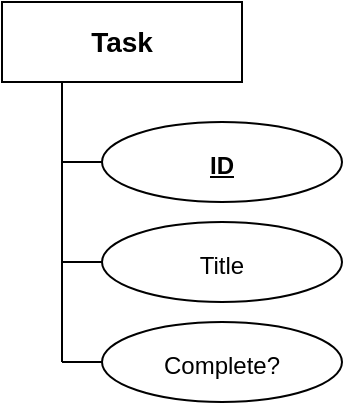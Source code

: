 <mxfile version="15.9.1" type="device" pages="4"><diagram id="x4GuqqDc7oI0LZkVYH62" name="Todo DB ER"><mxGraphModel dx="1024" dy="476" grid="1" gridSize="10" guides="1" tooltips="1" connect="1" arrows="1" fold="1" page="1" pageScale="1" pageWidth="827" pageHeight="1169" math="0" shadow="0"><root><mxCell id="pZsNYkmZ_PcbYoPSXcPi-0"/><mxCell id="pZsNYkmZ_PcbYoPSXcPi-1" parent="pZsNYkmZ_PcbYoPSXcPi-0"/><mxCell id="NsFKxDZ9CwMAU5DFiZMj-0" value="" style="group" parent="pZsNYkmZ_PcbYoPSXcPi-1" vertex="1" connectable="0"><mxGeometry x="80" y="80" width="170" height="200" as="geometry"/></mxCell><mxCell id="igLBXNnKWf52x_2J5BBK-0" value="&lt;font size=&quot;1&quot;&gt;&lt;b style=&quot;font-size: 14px&quot;&gt;Task&lt;/b&gt;&lt;/font&gt;" style="rounded=0;whiteSpace=wrap;html=1;fillColor=default;strokeColor=default;fontColor=default;container=0;" parent="NsFKxDZ9CwMAU5DFiZMj-0" vertex="1"><mxGeometry width="120" height="40" as="geometry"/></mxCell><mxCell id="YvBtIHs-Fo7TlxsMxVJi-0" value="&lt;font style=&quot;font-size: 12px&quot;&gt;&lt;u&gt;&lt;b&gt;ID&lt;/b&gt;&lt;/u&gt;&lt;/font&gt;" style="ellipse;whiteSpace=wrap;html=1;fontSize=16;fontColor=default;strokeColor=default;fillColor=default;container=0;" parent="NsFKxDZ9CwMAU5DFiZMj-0" vertex="1"><mxGeometry x="50" y="60" width="120" height="40" as="geometry"/></mxCell><mxCell id="YvBtIHs-Fo7TlxsMxVJi-1" value="&lt;font style=&quot;font-size: 12px&quot;&gt;Title&lt;/font&gt;" style="ellipse;whiteSpace=wrap;html=1;fontSize=16;fontColor=default;strokeColor=default;fillColor=default;container=0;" parent="NsFKxDZ9CwMAU5DFiZMj-0" vertex="1"><mxGeometry x="50" y="110" width="120" height="40" as="geometry"/></mxCell><mxCell id="YvBtIHs-Fo7TlxsMxVJi-2" value="&lt;font style=&quot;font-size: 12px&quot;&gt;Complete?&lt;/font&gt;" style="ellipse;whiteSpace=wrap;html=1;fontSize=16;fontColor=default;strokeColor=default;fillColor=default;container=0;" parent="NsFKxDZ9CwMAU5DFiZMj-0" vertex="1"><mxGeometry x="50" y="160" width="120" height="40" as="geometry"/></mxCell><mxCell id="We-EWGfhAt2ToEwjkolQ-0" value="" style="endArrow=none;html=1;rounded=0;fontSize=12;fontColor=default;strokeColor=default;labelBackgroundColor=default;entryX=0.25;entryY=1;entryDx=0;entryDy=0;fillColor=default;" parent="NsFKxDZ9CwMAU5DFiZMj-0" target="igLBXNnKWf52x_2J5BBK-0" edge="1"><mxGeometry width="50" height="50" relative="1" as="geometry"><mxPoint x="30" y="180" as="sourcePoint"/><mxPoint x="360" y="160" as="targetPoint"/></mxGeometry></mxCell><mxCell id="We-EWGfhAt2ToEwjkolQ-1" value="" style="endArrow=none;html=1;rounded=0;labelBackgroundColor=default;fontSize=12;fontColor=default;strokeColor=default;entryX=0;entryY=0.5;entryDx=0;entryDy=0;fillColor=default;" parent="NsFKxDZ9CwMAU5DFiZMj-0" target="YvBtIHs-Fo7TlxsMxVJi-0" edge="1"><mxGeometry width="50" height="50" relative="1" as="geometry"><mxPoint x="30" y="80" as="sourcePoint"/><mxPoint x="360" y="160" as="targetPoint"/></mxGeometry></mxCell><mxCell id="We-EWGfhAt2ToEwjkolQ-2" value="" style="endArrow=none;html=1;rounded=0;labelBackgroundColor=default;fontSize=12;fontColor=default;strokeColor=default;entryX=0;entryY=0.5;entryDx=0;entryDy=0;fillColor=default;" parent="NsFKxDZ9CwMAU5DFiZMj-0" target="YvBtIHs-Fo7TlxsMxVJi-1" edge="1"><mxGeometry width="50" height="50" relative="1" as="geometry"><mxPoint x="30" y="130" as="sourcePoint"/><mxPoint x="60" y="90" as="targetPoint"/></mxGeometry></mxCell><mxCell id="We-EWGfhAt2ToEwjkolQ-3" value="" style="endArrow=none;html=1;rounded=0;labelBackgroundColor=default;fontSize=12;fontColor=default;strokeColor=default;entryX=0;entryY=0.5;entryDx=0;entryDy=0;fillColor=default;" parent="NsFKxDZ9CwMAU5DFiZMj-0" target="YvBtIHs-Fo7TlxsMxVJi-2" edge="1"><mxGeometry width="50" height="50" relative="1" as="geometry"><mxPoint x="30" y="180" as="sourcePoint"/><mxPoint x="60" y="140" as="targetPoint"/></mxGeometry></mxCell></root></mxGraphModel></diagram><diagram id="CeWcpNKXF6h2OZ5WzniS" name="Todo DB conceptual"><mxGraphModel dx="1024" dy="476" grid="1" gridSize="10" guides="1" tooltips="1" connect="1" arrows="1" fold="1" page="1" pageScale="1" pageWidth="827" pageHeight="1169" math="0" shadow="0"><root><mxCell id="7PNIYqr2xph-YgvaoxNT-0"/><mxCell id="7PNIYqr2xph-YgvaoxNT-1" parent="7PNIYqr2xph-YgvaoxNT-0"/><mxCell id="LUZNmLZ_Q9WuXJFUGiPc-0" value="" style="group" parent="7PNIYqr2xph-YgvaoxNT-1" vertex="1" connectable="0"><mxGeometry x="80" y="80" width="180" height="120" as="geometry"/></mxCell><mxCell id="XI-5vJcGu5FFM_ohK2jL-0" value="" style="rounded=0;whiteSpace=wrap;html=1;container=0;" parent="LUZNmLZ_Q9WuXJFUGiPc-0" vertex="1"><mxGeometry width="180" height="120" as="geometry"/></mxCell><mxCell id="7PNIYqr2xph-YgvaoxNT-2" value="Task" style="shape=table;startSize=30;container=1;collapsible=1;childLayout=tableLayout;fixedRows=1;rowLines=0;fontStyle=1;align=center;resizeLast=1;fillColor=#cccccc;fontSize=14;strokeColor=#666666;fontColor=#333333;" parent="LUZNmLZ_Q9WuXJFUGiPc-0" vertex="1"><mxGeometry width="180" height="120" as="geometry"/></mxCell><mxCell id="7PNIYqr2xph-YgvaoxNT-3" value="" style="shape=partialRectangle;collapsible=0;dropTarget=0;pointerEvents=0;fillColor=none;top=0;left=0;bottom=1;right=0;points=[[0,0.5],[1,0.5]];portConstraint=eastwest;" parent="7PNIYqr2xph-YgvaoxNT-2" vertex="1"><mxGeometry y="30" width="180" height="30" as="geometry"/></mxCell><mxCell id="7PNIYqr2xph-YgvaoxNT-4" value="" style="shape=partialRectangle;connectable=0;fillColor=none;top=0;left=0;bottom=0;right=0;fontStyle=1;overflow=hidden;strokeColor=default;fontColor=default;container=0;" parent="7PNIYqr2xph-YgvaoxNT-3" vertex="1"><mxGeometry width="30" height="30" as="geometry"><mxRectangle width="30" height="30" as="alternateBounds"/></mxGeometry></mxCell><mxCell id="7PNIYqr2xph-YgvaoxNT-5" value="" style="shape=partialRectangle;connectable=0;fillColor=none;top=0;left=0;bottom=0;right=0;align=left;spacingLeft=6;fontStyle=5;overflow=hidden;fontColor=default;container=0;" parent="7PNIYqr2xph-YgvaoxNT-3" vertex="1"><mxGeometry x="30" width="150" height="30" as="geometry"><mxRectangle width="150" height="30" as="alternateBounds"/></mxGeometry></mxCell><mxCell id="7PNIYqr2xph-YgvaoxNT-6" value="" style="shape=partialRectangle;collapsible=0;dropTarget=0;pointerEvents=0;fillColor=none;top=0;left=0;bottom=0;right=0;points=[[0,0.5],[1,0.5]];portConstraint=eastwest;" parent="7PNIYqr2xph-YgvaoxNT-2" vertex="1"><mxGeometry y="60" width="180" height="30" as="geometry"/></mxCell><mxCell id="7PNIYqr2xph-YgvaoxNT-7" value="" style="shape=partialRectangle;connectable=0;fillColor=none;top=0;left=0;bottom=0;right=0;editable=1;overflow=hidden;container=0;" parent="7PNIYqr2xph-YgvaoxNT-6" vertex="1"><mxGeometry width="30" height="30" as="geometry"><mxRectangle width="30" height="30" as="alternateBounds"/></mxGeometry></mxCell><mxCell id="7PNIYqr2xph-YgvaoxNT-8" value="" style="shape=partialRectangle;connectable=0;fillColor=none;top=0;left=0;bottom=0;right=0;align=left;spacingLeft=6;overflow=hidden;strokeColor=default;fontColor=default;container=0;" parent="7PNIYqr2xph-YgvaoxNT-6" vertex="1"><mxGeometry x="30" width="150" height="30" as="geometry"><mxRectangle width="150" height="30" as="alternateBounds"/></mxGeometry></mxCell><mxCell id="7PNIYqr2xph-YgvaoxNT-12" value="" style="shape=partialRectangle;collapsible=0;dropTarget=0;pointerEvents=0;fillColor=none;top=0;left=0;bottom=0;right=0;points=[[0,0.5],[1,0.5]];portConstraint=eastwest;" parent="7PNIYqr2xph-YgvaoxNT-2" vertex="1"><mxGeometry y="90" width="180" height="30" as="geometry"/></mxCell><mxCell id="7PNIYqr2xph-YgvaoxNT-13" value="" style="shape=partialRectangle;connectable=0;fillColor=none;top=0;left=0;bottom=0;right=0;editable=1;overflow=hidden;container=0;" parent="7PNIYqr2xph-YgvaoxNT-12" vertex="1"><mxGeometry width="30" height="30" as="geometry"><mxRectangle width="30" height="30" as="alternateBounds"/></mxGeometry></mxCell><mxCell id="7PNIYqr2xph-YgvaoxNT-14" value="" style="shape=partialRectangle;connectable=0;fillColor=none;top=0;left=0;bottom=0;right=0;align=left;spacingLeft=6;overflow=hidden;strokeColor=default;fontColor=default;container=0;" parent="7PNIYqr2xph-YgvaoxNT-12" vertex="1"><mxGeometry x="30" width="150" height="30" as="geometry"><mxRectangle width="150" height="30" as="alternateBounds"/></mxGeometry></mxCell></root></mxGraphModel></diagram><diagram name="Todo DB logical" id="E_xGNSjIcSTTOVs2EJFF"><mxGraphModel dx="1024" dy="476" grid="1" gridSize="10" guides="1" tooltips="1" connect="1" arrows="1" fold="1" page="1" pageScale="1" pageWidth="827" pageHeight="1169" math="0" shadow="0"><root><mxCell id="FgqHxKIjGWH9L-FrvWGn-0"/><mxCell id="FgqHxKIjGWH9L-FrvWGn-1" parent="FgqHxKIjGWH9L-FrvWGn-0"/><mxCell id="9lrpIyQklUD7L6BccFfK-0" value="" style="group" parent="FgqHxKIjGWH9L-FrvWGn-1" vertex="1" connectable="0"><mxGeometry x="80" y="80" width="180" height="120" as="geometry"/></mxCell><mxCell id="D-dG00KMBhUG7ALI14jy-0" value="" style="rounded=0;whiteSpace=wrap;html=1;container=0;" parent="9lrpIyQklUD7L6BccFfK-0" vertex="1"><mxGeometry width="180" height="120" as="geometry"/></mxCell><mxCell id="FgqHxKIjGWH9L-FrvWGn-2" value="Task" style="shape=table;startSize=30;container=1;collapsible=1;childLayout=tableLayout;fixedRows=1;rowLines=0;fontStyle=1;align=center;resizeLast=1;fillColor=#CCCCCC;fontSize=14;fontColor=#333333;strokeColor=#666666;" parent="9lrpIyQklUD7L6BccFfK-0" vertex="1"><mxGeometry width="180" height="120" as="geometry"/></mxCell><mxCell id="FgqHxKIjGWH9L-FrvWGn-3" value="" style="shape=partialRectangle;collapsible=0;dropTarget=0;pointerEvents=0;fillColor=none;top=0;left=0;bottom=1;right=0;points=[[0,0.5],[1,0.5]];portConstraint=eastwest;" parent="FgqHxKIjGWH9L-FrvWGn-2" vertex="1"><mxGeometry y="30" width="180" height="30" as="geometry"/></mxCell><mxCell id="FgqHxKIjGWH9L-FrvWGn-4" value="PK" style="shape=partialRectangle;connectable=0;fillColor=none;top=0;left=0;bottom=0;right=0;fontStyle=1;overflow=hidden;container=0;" parent="FgqHxKIjGWH9L-FrvWGn-3" vertex="1"><mxGeometry width="30" height="30" as="geometry"><mxRectangle width="30" height="30" as="alternateBounds"/></mxGeometry></mxCell><mxCell id="FgqHxKIjGWH9L-FrvWGn-5" value="ID" style="shape=partialRectangle;connectable=0;fillColor=none;top=0;left=0;bottom=0;right=0;align=left;spacingLeft=6;fontStyle=5;overflow=hidden;fontColor=default;container=0;" parent="FgqHxKIjGWH9L-FrvWGn-3" vertex="1"><mxGeometry x="30" width="150" height="30" as="geometry"><mxRectangle width="150" height="30" as="alternateBounds"/></mxGeometry></mxCell><mxCell id="FgqHxKIjGWH9L-FrvWGn-6" value="" style="shape=partialRectangle;collapsible=0;dropTarget=0;pointerEvents=0;fillColor=none;top=0;left=0;bottom=0;right=0;points=[[0,0.5],[1,0.5]];portConstraint=eastwest;" parent="FgqHxKIjGWH9L-FrvWGn-2" vertex="1"><mxGeometry y="60" width="180" height="30" as="geometry"/></mxCell><mxCell id="FgqHxKIjGWH9L-FrvWGn-7" value="" style="shape=partialRectangle;connectable=0;fillColor=none;top=0;left=0;bottom=0;right=0;editable=1;overflow=hidden;container=0;" parent="FgqHxKIjGWH9L-FrvWGn-6" vertex="1"><mxGeometry width="30" height="30" as="geometry"><mxRectangle width="30" height="30" as="alternateBounds"/></mxGeometry></mxCell><mxCell id="FgqHxKIjGWH9L-FrvWGn-8" value="Title" style="shape=partialRectangle;connectable=0;fillColor=none;top=0;left=0;bottom=0;right=0;align=left;spacingLeft=6;overflow=hidden;fontColor=default;container=0;" parent="FgqHxKIjGWH9L-FrvWGn-6" vertex="1"><mxGeometry x="30" width="150" height="30" as="geometry"><mxRectangle width="150" height="30" as="alternateBounds"/></mxGeometry></mxCell><mxCell id="FgqHxKIjGWH9L-FrvWGn-9" value="" style="shape=partialRectangle;collapsible=0;dropTarget=0;pointerEvents=0;fillColor=none;top=0;left=0;bottom=0;right=0;points=[[0,0.5],[1,0.5]];portConstraint=eastwest;" parent="FgqHxKIjGWH9L-FrvWGn-2" vertex="1"><mxGeometry y="90" width="180" height="30" as="geometry"/></mxCell><mxCell id="FgqHxKIjGWH9L-FrvWGn-10" value="" style="shape=partialRectangle;connectable=0;fillColor=none;top=0;left=0;bottom=0;right=0;editable=1;overflow=hidden;container=0;" parent="FgqHxKIjGWH9L-FrvWGn-9" vertex="1"><mxGeometry width="30" height="30" as="geometry"><mxRectangle width="30" height="30" as="alternateBounds"/></mxGeometry></mxCell><mxCell id="FgqHxKIjGWH9L-FrvWGn-11" value="Complete?" style="shape=partialRectangle;connectable=0;fillColor=none;top=0;left=0;bottom=0;right=0;align=left;spacingLeft=6;overflow=hidden;fontColor=default;container=0;" parent="FgqHxKIjGWH9L-FrvWGn-9" vertex="1"><mxGeometry x="30" width="150" height="30" as="geometry"><mxRectangle width="150" height="30" as="alternateBounds"/></mxGeometry></mxCell></root></mxGraphModel></diagram><diagram name="Todo DB physical" id="HP8qrG-FR1WA1y0nKiu0"><mxGraphModel dx="1024" dy="476" grid="1" gridSize="10" guides="1" tooltips="1" connect="1" arrows="1" fold="1" page="1" pageScale="1" pageWidth="827" pageHeight="1169" math="0" shadow="0"><root><mxCell id="yWsZ19JllDpJ8ymRXozJ-0"/><mxCell id="yWsZ19JllDpJ8ymRXozJ-1" parent="yWsZ19JllDpJ8ymRXozJ-0"/><mxCell id="qYhnSoJbT4ESRC110K2i-0" value="" style="group" parent="yWsZ19JllDpJ8ymRXozJ-1" vertex="1" connectable="0"><mxGeometry x="80" y="80" width="180" height="120" as="geometry"/></mxCell><mxCell id="qHP3OsKmtXIhO9eeRJrz-0" value="" style="rounded=0;whiteSpace=wrap;html=1;container=0;" parent="qYhnSoJbT4ESRC110K2i-0" vertex="1"><mxGeometry width="180" height="120" as="geometry"/></mxCell><mxCell id="yWsZ19JllDpJ8ymRXozJ-2" value="task" style="shape=table;startSize=30;container=1;collapsible=1;childLayout=tableLayout;fixedRows=1;rowLines=0;fontStyle=1;align=center;resizeLast=1;fillColor=#CCCCCC;fontSize=14;fontColor=#333333;strokeColor=#666666;" parent="qYhnSoJbT4ESRC110K2i-0" vertex="1"><mxGeometry width="180" height="120" as="geometry"/></mxCell><mxCell id="yWsZ19JllDpJ8ymRXozJ-3" value="" style="shape=partialRectangle;collapsible=0;dropTarget=0;pointerEvents=0;fillColor=none;top=0;left=0;bottom=1;right=0;points=[[0,0.5],[1,0.5]];portConstraint=eastwest;" parent="yWsZ19JllDpJ8ymRXozJ-2" vertex="1"><mxGeometry y="30" width="180" height="30" as="geometry"/></mxCell><mxCell id="yWsZ19JllDpJ8ymRXozJ-4" value="PK" style="shape=partialRectangle;connectable=0;fillColor=none;top=0;left=0;bottom=0;right=0;fontStyle=1;overflow=hidden;container=0;" parent="yWsZ19JllDpJ8ymRXozJ-3" vertex="1"><mxGeometry width="30" height="30" as="geometry"><mxRectangle width="30" height="30" as="alternateBounds"/></mxGeometry></mxCell><mxCell id="yWsZ19JllDpJ8ymRXozJ-5" value="id: integer" style="shape=partialRectangle;connectable=0;fillColor=none;top=0;left=0;bottom=0;right=0;align=left;spacingLeft=6;fontStyle=5;overflow=hidden;container=0;" parent="yWsZ19JllDpJ8ymRXozJ-3" vertex="1"><mxGeometry x="30" width="150" height="30" as="geometry"><mxRectangle width="150" height="30" as="alternateBounds"/></mxGeometry></mxCell><mxCell id="yWsZ19JllDpJ8ymRXozJ-6" value="" style="shape=partialRectangle;collapsible=0;dropTarget=0;pointerEvents=0;fillColor=none;top=0;left=0;bottom=0;right=0;points=[[0,0.5],[1,0.5]];portConstraint=eastwest;" parent="yWsZ19JllDpJ8ymRXozJ-2" vertex="1"><mxGeometry y="60" width="180" height="30" as="geometry"/></mxCell><mxCell id="yWsZ19JllDpJ8ymRXozJ-7" value="" style="shape=partialRectangle;connectable=0;fillColor=none;top=0;left=0;bottom=0;right=0;editable=1;overflow=hidden;container=0;" parent="yWsZ19JllDpJ8ymRXozJ-6" vertex="1"><mxGeometry width="30" height="30" as="geometry"><mxRectangle width="30" height="30" as="alternateBounds"/></mxGeometry></mxCell><mxCell id="yWsZ19JllDpJ8ymRXozJ-8" value="title: varchar" style="shape=partialRectangle;connectable=0;fillColor=none;top=0;left=0;bottom=0;right=0;align=left;spacingLeft=6;overflow=hidden;container=0;" parent="yWsZ19JllDpJ8ymRXozJ-6" vertex="1"><mxGeometry x="30" width="150" height="30" as="geometry"><mxRectangle width="150" height="30" as="alternateBounds"/></mxGeometry></mxCell><mxCell id="yWsZ19JllDpJ8ymRXozJ-9" value="" style="shape=partialRectangle;collapsible=0;dropTarget=0;pointerEvents=0;fillColor=none;top=0;left=0;bottom=0;right=0;points=[[0,0.5],[1,0.5]];portConstraint=eastwest;" parent="yWsZ19JllDpJ8ymRXozJ-2" vertex="1"><mxGeometry y="90" width="180" height="30" as="geometry"/></mxCell><mxCell id="yWsZ19JllDpJ8ymRXozJ-10" value="" style="shape=partialRectangle;connectable=0;fillColor=none;top=0;left=0;bottom=0;right=0;editable=1;overflow=hidden;container=0;" parent="yWsZ19JllDpJ8ymRXozJ-9" vertex="1"><mxGeometry width="30" height="30" as="geometry"><mxRectangle width="30" height="30" as="alternateBounds"/></mxGeometry></mxCell><mxCell id="yWsZ19JllDpJ8ymRXozJ-11" value="complete: boolean" style="shape=partialRectangle;connectable=0;fillColor=none;top=0;left=0;bottom=0;right=0;align=left;spacingLeft=6;overflow=hidden;container=0;" parent="yWsZ19JllDpJ8ymRXozJ-9" vertex="1"><mxGeometry x="30" width="150" height="30" as="geometry"><mxRectangle width="150" height="30" as="alternateBounds"/></mxGeometry></mxCell></root></mxGraphModel></diagram></mxfile>